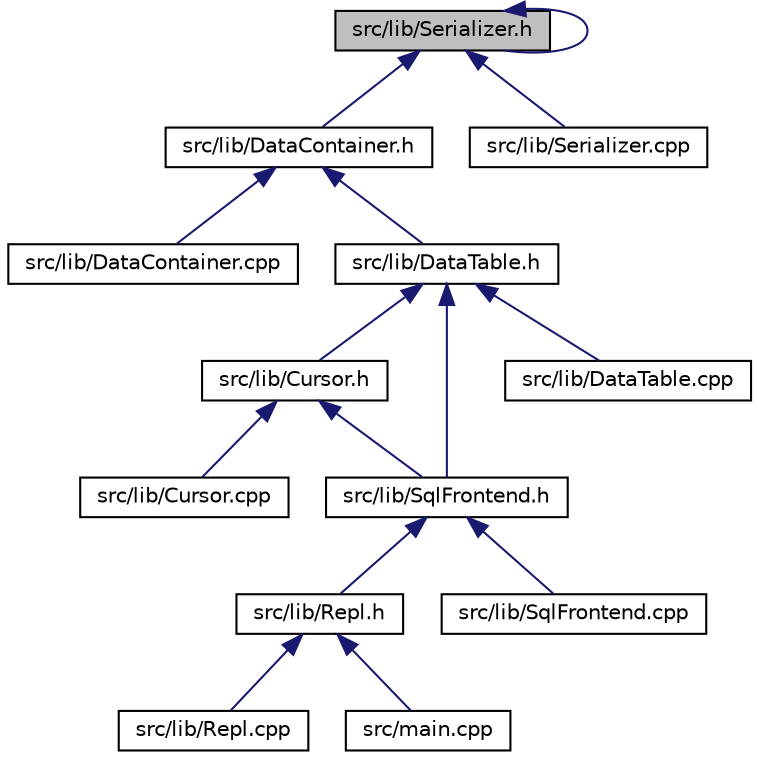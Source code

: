 digraph "src/lib/Serializer.h"
{
 // LATEX_PDF_SIZE
  edge [fontname="Helvetica",fontsize="10",labelfontname="Helvetica",labelfontsize="10"];
  node [fontname="Helvetica",fontsize="10",shape=record];
  Node1 [label="src/lib/Serializer.h",height=0.2,width=0.4,color="black", fillcolor="grey75", style="filled", fontcolor="black",tooltip=" "];
  Node1 -> Node2 [dir="back",color="midnightblue",fontsize="10",style="solid",fontname="Helvetica"];
  Node2 [label="src/lib/DataContainer.h",height=0.2,width=0.4,color="black", fillcolor="white", style="filled",URL="$de/d3a/_data_container_8h.html",tooltip=" "];
  Node2 -> Node3 [dir="back",color="midnightblue",fontsize="10",style="solid",fontname="Helvetica"];
  Node3 [label="src/lib/DataContainer.cpp",height=0.2,width=0.4,color="black", fillcolor="white", style="filled",URL="$d1/d22/_data_container_8cpp.html",tooltip=" "];
  Node2 -> Node4 [dir="back",color="midnightblue",fontsize="10",style="solid",fontname="Helvetica"];
  Node4 [label="src/lib/DataTable.h",height=0.2,width=0.4,color="black", fillcolor="white", style="filled",URL="$db/df6/_data_table_8h.html",tooltip=" "];
  Node4 -> Node5 [dir="back",color="midnightblue",fontsize="10",style="solid",fontname="Helvetica"];
  Node5 [label="src/lib/Cursor.h",height=0.2,width=0.4,color="black", fillcolor="white", style="filled",URL="$da/dd4/_cursor_8h.html",tooltip=" "];
  Node5 -> Node6 [dir="back",color="midnightblue",fontsize="10",style="solid",fontname="Helvetica"];
  Node6 [label="src/lib/Cursor.cpp",height=0.2,width=0.4,color="black", fillcolor="white", style="filled",URL="$d6/d31/_cursor_8cpp.html",tooltip=" "];
  Node5 -> Node7 [dir="back",color="midnightblue",fontsize="10",style="solid",fontname="Helvetica"];
  Node7 [label="src/lib/SqlFrontend.h",height=0.2,width=0.4,color="black", fillcolor="white", style="filled",URL="$d0/d3c/_sql_frontend_8h.html",tooltip=" "];
  Node7 -> Node8 [dir="back",color="midnightblue",fontsize="10",style="solid",fontname="Helvetica"];
  Node8 [label="src/lib/Repl.h",height=0.2,width=0.4,color="black", fillcolor="white", style="filled",URL="$d9/d49/_repl_8h.html",tooltip=" "];
  Node8 -> Node9 [dir="back",color="midnightblue",fontsize="10",style="solid",fontname="Helvetica"];
  Node9 [label="src/lib/Repl.cpp",height=0.2,width=0.4,color="black", fillcolor="white", style="filled",URL="$d5/d07/_repl_8cpp.html",tooltip=" "];
  Node8 -> Node10 [dir="back",color="midnightblue",fontsize="10",style="solid",fontname="Helvetica"];
  Node10 [label="src/main.cpp",height=0.2,width=0.4,color="black", fillcolor="white", style="filled",URL="$df/d0a/main_8cpp.html",tooltip=" "];
  Node7 -> Node11 [dir="back",color="midnightblue",fontsize="10",style="solid",fontname="Helvetica"];
  Node11 [label="src/lib/SqlFrontend.cpp",height=0.2,width=0.4,color="black", fillcolor="white", style="filled",URL="$df/d75/_sql_frontend_8cpp.html",tooltip=" "];
  Node4 -> Node12 [dir="back",color="midnightblue",fontsize="10",style="solid",fontname="Helvetica"];
  Node12 [label="src/lib/DataTable.cpp",height=0.2,width=0.4,color="black", fillcolor="white", style="filled",URL="$d0/dd4/_data_table_8cpp.html",tooltip=" "];
  Node4 -> Node7 [dir="back",color="midnightblue",fontsize="10",style="solid",fontname="Helvetica"];
  Node1 -> Node13 [dir="back",color="midnightblue",fontsize="10",style="solid",fontname="Helvetica"];
  Node13 [label="src/lib/Serializer.cpp",height=0.2,width=0.4,color="black", fillcolor="white", style="filled",URL="$d0/dcf/_serializer_8cpp.html",tooltip=" "];
  Node1 -> Node1 [dir="back",color="midnightblue",fontsize="10",style="solid",fontname="Helvetica"];
}
